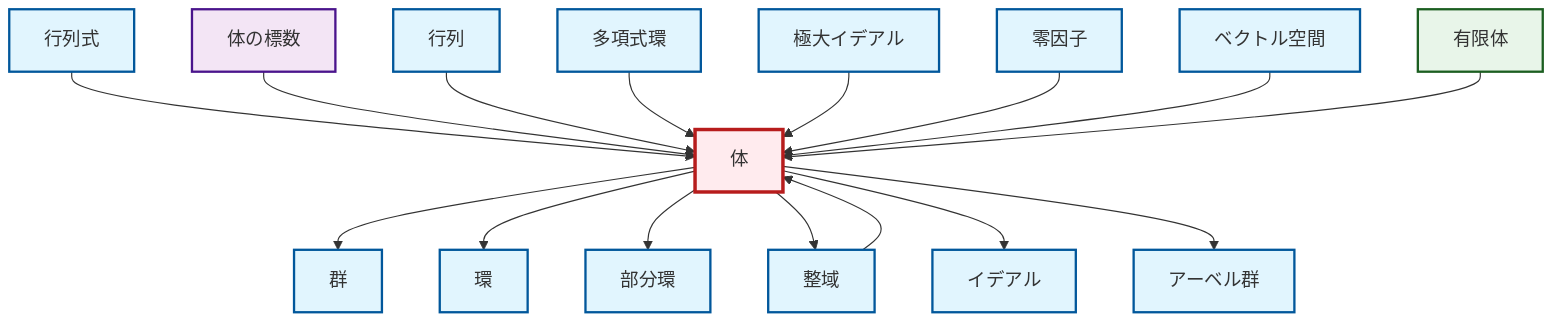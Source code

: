 graph TD
    classDef definition fill:#e1f5fe,stroke:#01579b,stroke-width:2px
    classDef theorem fill:#f3e5f5,stroke:#4a148c,stroke-width:2px
    classDef axiom fill:#fff3e0,stroke:#e65100,stroke-width:2px
    classDef example fill:#e8f5e9,stroke:#1b5e20,stroke-width:2px
    classDef current fill:#ffebee,stroke:#b71c1c,stroke-width:3px
    thm-field-characteristic["体の標数"]:::theorem
    def-integral-domain["整域"]:::definition
    def-maximal-ideal["極大イデアル"]:::definition
    def-determinant["行列式"]:::definition
    def-subring["部分環"]:::definition
    def-vector-space["ベクトル空間"]:::definition
    def-zero-divisor["零因子"]:::definition
    def-abelian-group["アーベル群"]:::definition
    def-field["体"]:::definition
    def-ideal["イデアル"]:::definition
    def-group["群"]:::definition
    def-matrix["行列"]:::definition
    ex-finite-field["有限体"]:::example
    def-ring["環"]:::definition
    def-polynomial-ring["多項式環"]:::definition
    def-field --> def-group
    def-field --> def-ring
    def-determinant --> def-field
    thm-field-characteristic --> def-field
    def-matrix --> def-field
    def-polynomial-ring --> def-field
    def-field --> def-subring
    def-integral-domain --> def-field
    def-maximal-ideal --> def-field
    def-field --> def-integral-domain
    def-zero-divisor --> def-field
    def-vector-space --> def-field
    def-field --> def-ideal
    def-field --> def-abelian-group
    ex-finite-field --> def-field
    class def-field current
